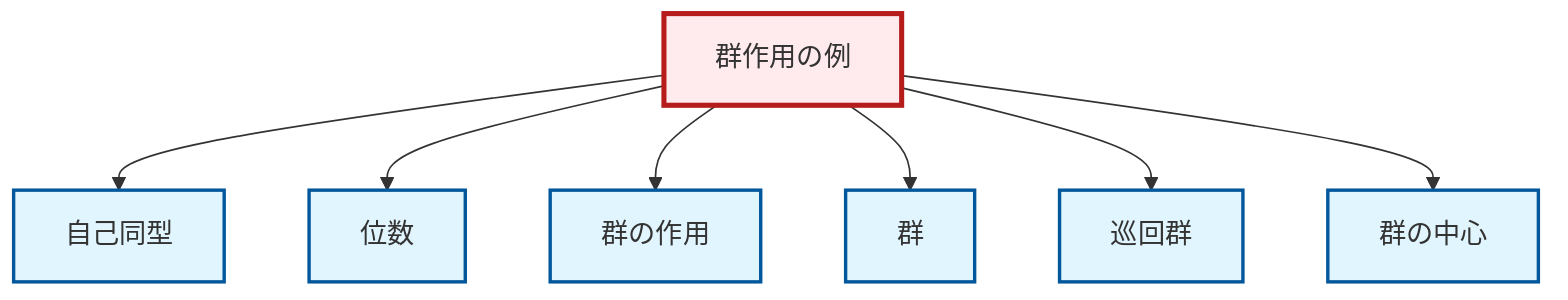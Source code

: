 graph TD
    classDef definition fill:#e1f5fe,stroke:#01579b,stroke-width:2px
    classDef theorem fill:#f3e5f5,stroke:#4a148c,stroke-width:2px
    classDef axiom fill:#fff3e0,stroke:#e65100,stroke-width:2px
    classDef example fill:#e8f5e9,stroke:#1b5e20,stroke-width:2px
    classDef current fill:#ffebee,stroke:#b71c1c,stroke-width:3px
    def-cyclic-group["巡回群"]:::definition
    def-order["位数"]:::definition
    def-group-action["群の作用"]:::definition
    ex-group-action-examples["群作用の例"]:::example
    def-center-of-group["群の中心"]:::definition
    def-group["群"]:::definition
    def-automorphism["自己同型"]:::definition
    ex-group-action-examples --> def-automorphism
    ex-group-action-examples --> def-order
    ex-group-action-examples --> def-group-action
    ex-group-action-examples --> def-group
    ex-group-action-examples --> def-cyclic-group
    ex-group-action-examples --> def-center-of-group
    class ex-group-action-examples current